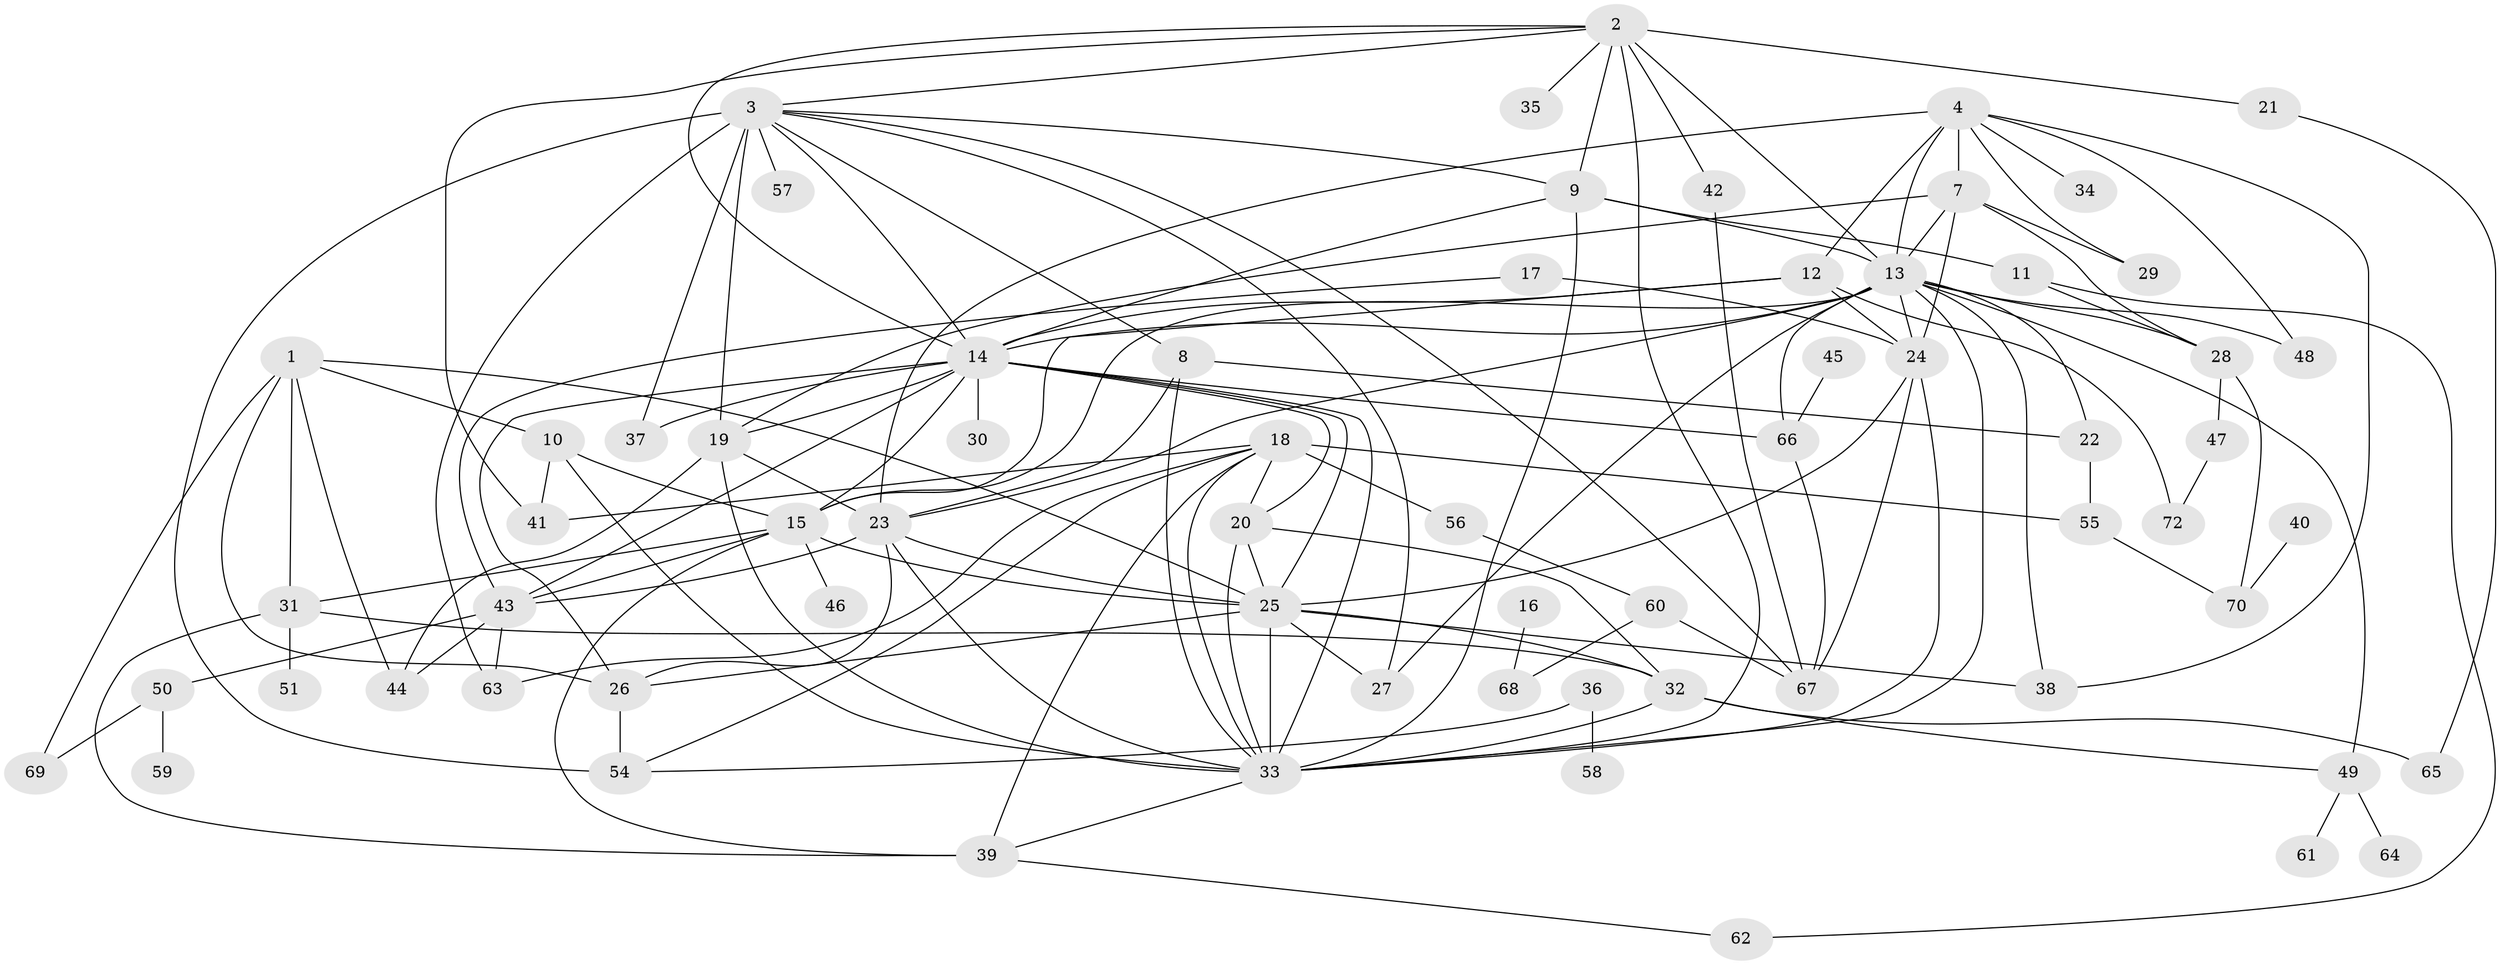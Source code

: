 // original degree distribution, {6: 0.05555555555555555, 3: 0.2708333333333333, 5: 0.125, 4: 0.1736111111111111, 0: 0.034722222222222224, 7: 0.020833333333333332, 1: 0.1597222222222222, 2: 0.14583333333333334, 8: 0.006944444444444444, 9: 0.006944444444444444}
// Generated by graph-tools (version 1.1) at 2025/48/03/04/25 22:48:00]
// undirected, 67 vertices, 141 edges
graph export_dot {
  node [color=gray90,style=filled];
  1;
  2;
  3;
  4;
  7;
  8;
  9;
  10;
  11;
  12;
  13;
  14;
  15;
  16;
  17;
  18;
  19;
  20;
  21;
  22;
  23;
  24;
  25;
  26;
  27;
  28;
  29;
  30;
  31;
  32;
  33;
  34;
  35;
  36;
  37;
  38;
  39;
  40;
  41;
  42;
  43;
  44;
  45;
  46;
  47;
  48;
  49;
  50;
  51;
  54;
  55;
  56;
  57;
  58;
  59;
  60;
  61;
  62;
  63;
  64;
  65;
  66;
  67;
  68;
  69;
  70;
  72;
  1 -- 10 [weight=1.0];
  1 -- 25 [weight=1.0];
  1 -- 26 [weight=1.0];
  1 -- 31 [weight=1.0];
  1 -- 44 [weight=1.0];
  1 -- 69 [weight=1.0];
  2 -- 3 [weight=1.0];
  2 -- 9 [weight=1.0];
  2 -- 13 [weight=2.0];
  2 -- 14 [weight=1.0];
  2 -- 21 [weight=1.0];
  2 -- 33 [weight=1.0];
  2 -- 35 [weight=1.0];
  2 -- 41 [weight=1.0];
  2 -- 42 [weight=1.0];
  3 -- 8 [weight=1.0];
  3 -- 9 [weight=1.0];
  3 -- 14 [weight=1.0];
  3 -- 19 [weight=2.0];
  3 -- 27 [weight=1.0];
  3 -- 37 [weight=2.0];
  3 -- 54 [weight=2.0];
  3 -- 57 [weight=1.0];
  3 -- 63 [weight=1.0];
  3 -- 67 [weight=1.0];
  4 -- 7 [weight=2.0];
  4 -- 12 [weight=1.0];
  4 -- 13 [weight=1.0];
  4 -- 23 [weight=1.0];
  4 -- 29 [weight=1.0];
  4 -- 34 [weight=1.0];
  4 -- 38 [weight=1.0];
  4 -- 48 [weight=1.0];
  7 -- 13 [weight=3.0];
  7 -- 19 [weight=1.0];
  7 -- 24 [weight=1.0];
  7 -- 28 [weight=1.0];
  7 -- 29 [weight=1.0];
  8 -- 22 [weight=1.0];
  8 -- 23 [weight=1.0];
  8 -- 33 [weight=1.0];
  9 -- 11 [weight=1.0];
  9 -- 13 [weight=1.0];
  9 -- 14 [weight=1.0];
  9 -- 33 [weight=1.0];
  10 -- 15 [weight=1.0];
  10 -- 33 [weight=1.0];
  10 -- 41 [weight=1.0];
  11 -- 28 [weight=1.0];
  11 -- 62 [weight=1.0];
  12 -- 14 [weight=1.0];
  12 -- 15 [weight=1.0];
  12 -- 24 [weight=1.0];
  12 -- 72 [weight=2.0];
  13 -- 14 [weight=2.0];
  13 -- 15 [weight=1.0];
  13 -- 22 [weight=1.0];
  13 -- 23 [weight=1.0];
  13 -- 24 [weight=2.0];
  13 -- 27 [weight=2.0];
  13 -- 28 [weight=1.0];
  13 -- 33 [weight=2.0];
  13 -- 38 [weight=1.0];
  13 -- 48 [weight=1.0];
  13 -- 49 [weight=1.0];
  13 -- 66 [weight=2.0];
  14 -- 15 [weight=1.0];
  14 -- 19 [weight=1.0];
  14 -- 20 [weight=1.0];
  14 -- 25 [weight=1.0];
  14 -- 26 [weight=1.0];
  14 -- 30 [weight=1.0];
  14 -- 33 [weight=1.0];
  14 -- 37 [weight=1.0];
  14 -- 43 [weight=1.0];
  14 -- 66 [weight=1.0];
  15 -- 25 [weight=1.0];
  15 -- 31 [weight=1.0];
  15 -- 39 [weight=1.0];
  15 -- 43 [weight=1.0];
  15 -- 46 [weight=1.0];
  16 -- 68 [weight=1.0];
  17 -- 24 [weight=1.0];
  17 -- 43 [weight=1.0];
  18 -- 20 [weight=2.0];
  18 -- 33 [weight=1.0];
  18 -- 39 [weight=1.0];
  18 -- 41 [weight=1.0];
  18 -- 54 [weight=1.0];
  18 -- 55 [weight=1.0];
  18 -- 56 [weight=2.0];
  18 -- 63 [weight=1.0];
  19 -- 23 [weight=1.0];
  19 -- 33 [weight=2.0];
  19 -- 44 [weight=1.0];
  20 -- 25 [weight=1.0];
  20 -- 32 [weight=1.0];
  20 -- 33 [weight=1.0];
  21 -- 65 [weight=1.0];
  22 -- 55 [weight=1.0];
  23 -- 25 [weight=1.0];
  23 -- 26 [weight=1.0];
  23 -- 33 [weight=1.0];
  23 -- 43 [weight=1.0];
  24 -- 25 [weight=1.0];
  24 -- 33 [weight=1.0];
  24 -- 67 [weight=1.0];
  25 -- 26 [weight=1.0];
  25 -- 27 [weight=1.0];
  25 -- 32 [weight=1.0];
  25 -- 33 [weight=2.0];
  25 -- 38 [weight=1.0];
  26 -- 54 [weight=1.0];
  28 -- 47 [weight=1.0];
  28 -- 70 [weight=1.0];
  31 -- 32 [weight=1.0];
  31 -- 39 [weight=1.0];
  31 -- 51 [weight=2.0];
  32 -- 33 [weight=1.0];
  32 -- 49 [weight=1.0];
  32 -- 65 [weight=1.0];
  33 -- 39 [weight=1.0];
  36 -- 54 [weight=1.0];
  36 -- 58 [weight=1.0];
  39 -- 62 [weight=1.0];
  40 -- 70 [weight=1.0];
  42 -- 67 [weight=1.0];
  43 -- 44 [weight=1.0];
  43 -- 50 [weight=1.0];
  43 -- 63 [weight=1.0];
  45 -- 66 [weight=1.0];
  47 -- 72 [weight=1.0];
  49 -- 61 [weight=1.0];
  49 -- 64 [weight=1.0];
  50 -- 59 [weight=1.0];
  50 -- 69 [weight=1.0];
  55 -- 70 [weight=1.0];
  56 -- 60 [weight=1.0];
  60 -- 67 [weight=1.0];
  60 -- 68 [weight=1.0];
  66 -- 67 [weight=1.0];
}
